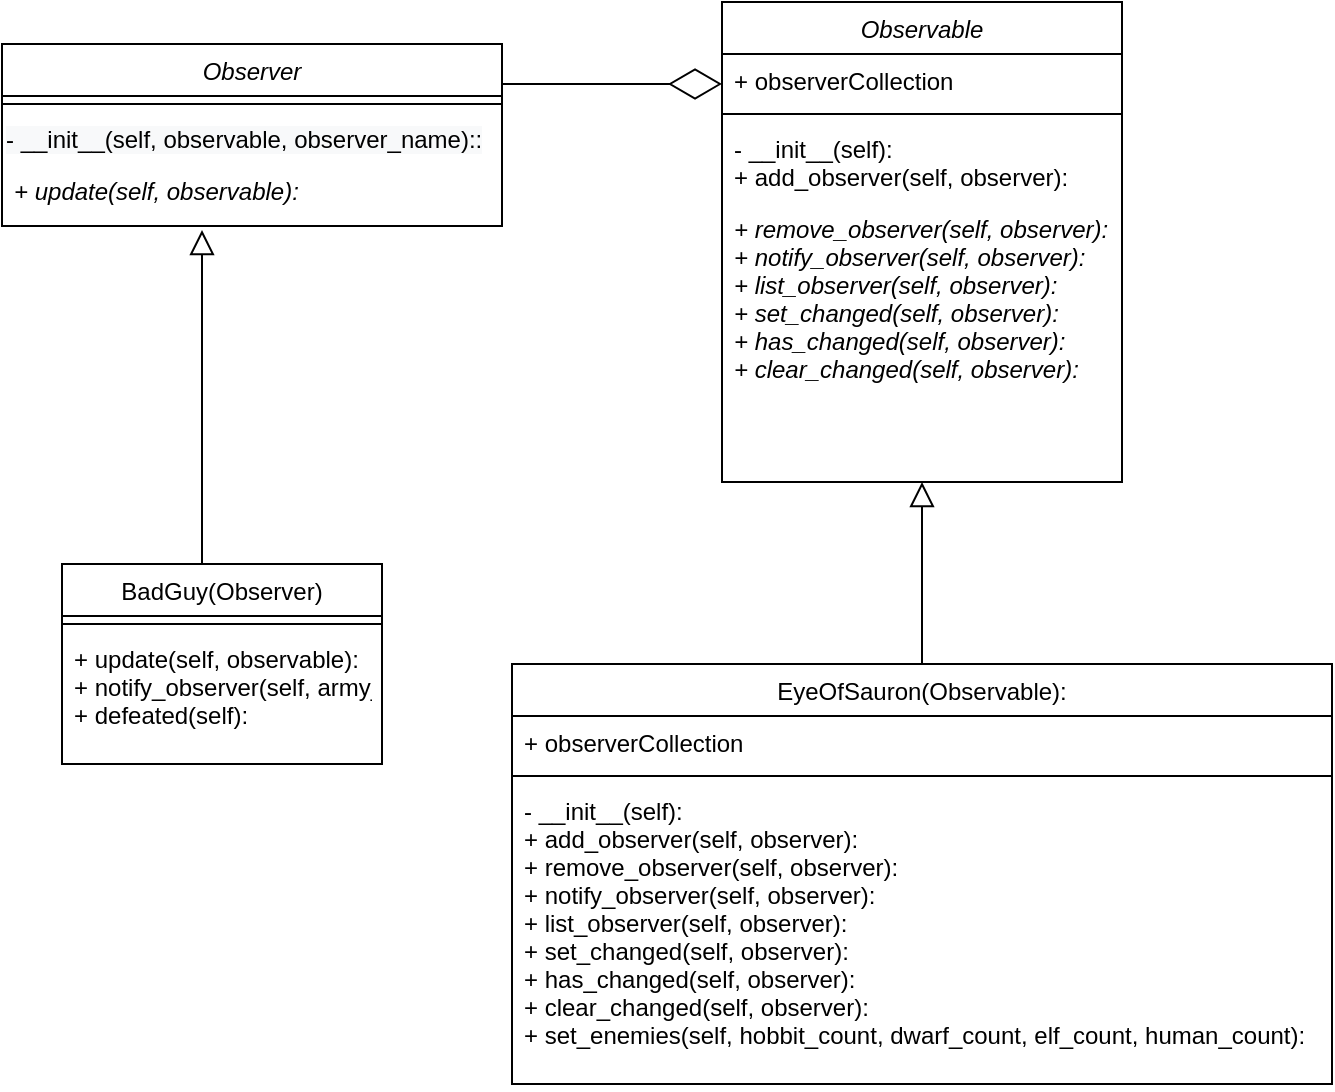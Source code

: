 <mxfile version="15.9.1" type="device"><diagram id="C5RBs43oDa-KdzZeNtuy" name="Page-1"><mxGraphModel dx="1422" dy="762" grid="1" gridSize="10" guides="1" tooltips="1" connect="1" arrows="1" fold="1" page="1" pageScale="1" pageWidth="827" pageHeight="1169" math="0" shadow="0"><root><mxCell id="WIyWlLk6GJQsqaUBKTNV-0"/><mxCell id="WIyWlLk6GJQsqaUBKTNV-1" parent="WIyWlLk6GJQsqaUBKTNV-0"/><mxCell id="8POorewHSowBwHnSgQ3R-17" value="Observer" style="swimlane;fontStyle=2;align=center;verticalAlign=top;childLayout=stackLayout;horizontal=1;startSize=26;horizontalStack=0;resizeParent=1;resizeLast=0;collapsible=1;marginBottom=0;rounded=0;shadow=0;strokeWidth=1;" vertex="1" parent="WIyWlLk6GJQsqaUBKTNV-1"><mxGeometry x="80" y="180" width="250" height="91" as="geometry"><mxRectangle x="230" y="140" width="160" height="26" as="alternateBounds"/></mxGeometry></mxCell><mxCell id="8POorewHSowBwHnSgQ3R-18" value="" style="line;html=1;strokeWidth=1;align=left;verticalAlign=middle;spacingTop=-1;spacingLeft=3;spacingRight=3;rotatable=0;labelPosition=right;points=[];portConstraint=eastwest;" vertex="1" parent="8POorewHSowBwHnSgQ3R-17"><mxGeometry y="26" width="250" height="8" as="geometry"/></mxCell><mxCell id="8POorewHSowBwHnSgQ3R-19" value="&lt;span style=&quot;color: rgb(0 , 0 , 0) ; font-family: &amp;#34;helvetica&amp;#34; ; font-size: 12px ; font-weight: 400 ; letter-spacing: normal ; text-align: left ; text-indent: 0px ; text-transform: none ; word-spacing: 0px ; background-color: rgb(248 , 249 , 250) ; display: inline ; float: none&quot;&gt;- __init__(self, observable, observer_name):&lt;/span&gt;&lt;span style=&quot;color: rgb(0 , 0 , 0) ; font-family: &amp;#34;helvetica&amp;#34; ; font-size: 12px ; font-weight: 400 ; letter-spacing: normal ; text-align: left ; text-indent: 0px ; text-transform: none ; word-spacing: 0px ; background-color: rgb(248 , 249 , 250) ; display: inline ; float: none&quot;&gt;:&lt;/span&gt;" style="text;whiteSpace=wrap;html=1;" vertex="1" parent="8POorewHSowBwHnSgQ3R-17"><mxGeometry y="34" width="250" height="26" as="geometry"/></mxCell><mxCell id="8POorewHSowBwHnSgQ3R-20" value="+ update(self, observable):" style="text;align=left;verticalAlign=top;spacingLeft=4;spacingRight=4;overflow=hidden;rotatable=0;points=[[0,0.5],[1,0.5]];portConstraint=eastwest;fontStyle=2" vertex="1" parent="8POorewHSowBwHnSgQ3R-17"><mxGeometry y="60" width="250" height="30" as="geometry"/></mxCell><mxCell id="8POorewHSowBwHnSgQ3R-21" value="BadGuy(Observer)" style="swimlane;fontStyle=0;align=center;verticalAlign=top;childLayout=stackLayout;horizontal=1;startSize=26;horizontalStack=0;resizeParent=1;resizeLast=0;collapsible=1;marginBottom=0;rounded=0;shadow=0;strokeWidth=1;" vertex="1" parent="WIyWlLk6GJQsqaUBKTNV-1"><mxGeometry x="110" y="440" width="160" height="100" as="geometry"><mxRectangle x="130" y="380" width="160" height="26" as="alternateBounds"/></mxGeometry></mxCell><mxCell id="8POorewHSowBwHnSgQ3R-22" value="" style="line;html=1;strokeWidth=1;align=left;verticalAlign=middle;spacingTop=-1;spacingLeft=3;spacingRight=3;rotatable=0;labelPosition=right;points=[];portConstraint=eastwest;" vertex="1" parent="8POorewHSowBwHnSgQ3R-21"><mxGeometry y="26" width="160" height="8" as="geometry"/></mxCell><mxCell id="8POorewHSowBwHnSgQ3R-23" value="+ update(self, observable):&#10;+ notify_observer(self, army_list):&#10;+ defeated(self):" style="text;align=left;verticalAlign=top;spacingLeft=4;spacingRight=4;overflow=hidden;rotatable=0;points=[[0,0.5],[1,0.5]];portConstraint=eastwest;" vertex="1" parent="8POorewHSowBwHnSgQ3R-21"><mxGeometry y="34" width="160" height="66" as="geometry"/></mxCell><mxCell id="8POorewHSowBwHnSgQ3R-24" value="EyeOfSauron(Observable):" style="swimlane;fontStyle=0;align=center;verticalAlign=top;childLayout=stackLayout;horizontal=1;startSize=26;horizontalStack=0;resizeParent=1;resizeLast=0;collapsible=1;marginBottom=0;rounded=0;shadow=0;strokeWidth=1;" vertex="1" parent="WIyWlLk6GJQsqaUBKTNV-1"><mxGeometry x="335" y="490" width="410" height="210" as="geometry"><mxRectangle x="340" y="380" width="170" height="26" as="alternateBounds"/></mxGeometry></mxCell><mxCell id="8POorewHSowBwHnSgQ3R-25" value="+ observerCollection" style="text;align=left;verticalAlign=top;spacingLeft=4;spacingRight=4;overflow=hidden;rotatable=0;points=[[0,0.5],[1,0.5]];portConstraint=eastwest;" vertex="1" parent="8POorewHSowBwHnSgQ3R-24"><mxGeometry y="26" width="410" height="26" as="geometry"/></mxCell><mxCell id="8POorewHSowBwHnSgQ3R-26" value="" style="line;html=1;strokeWidth=1;align=left;verticalAlign=middle;spacingTop=-1;spacingLeft=3;spacingRight=3;rotatable=0;labelPosition=right;points=[];portConstraint=eastwest;" vertex="1" parent="8POorewHSowBwHnSgQ3R-24"><mxGeometry y="52" width="410" height="8" as="geometry"/></mxCell><mxCell id="8POorewHSowBwHnSgQ3R-27" value="- __init__(self):&#10;+ add_observer(self, observer):&#10;+ remove_observer(self, observer):&#10;+ notify_observer(self, observer):&#10;+ list_observer(self, observer):&#10;+ set_changed(self, observer):&#10;+ has_changed(self, observer):&#10;+ clear_changed(self, observer):&#10;+ set_enemies(self, hobbit_count, dwarf_count, elf_count, human_count):" style="text;align=left;verticalAlign=top;spacingLeft=4;spacingRight=4;overflow=hidden;rotatable=0;points=[[0,0.5],[1,0.5]];portConstraint=eastwest;" vertex="1" parent="8POorewHSowBwHnSgQ3R-24"><mxGeometry y="60" width="410" height="150" as="geometry"/></mxCell><mxCell id="8POorewHSowBwHnSgQ3R-28" value="Observable" style="swimlane;fontStyle=2;align=center;verticalAlign=top;childLayout=stackLayout;horizontal=1;startSize=26;horizontalStack=0;resizeParent=1;resizeLast=0;collapsible=1;marginBottom=0;rounded=0;shadow=0;strokeWidth=1;" vertex="1" parent="WIyWlLk6GJQsqaUBKTNV-1"><mxGeometry x="440" y="159" width="200" height="240" as="geometry"><mxRectangle x="550" y="140" width="160" height="26" as="alternateBounds"/></mxGeometry></mxCell><mxCell id="8POorewHSowBwHnSgQ3R-29" value="+ observerCollection" style="text;align=left;verticalAlign=top;spacingLeft=4;spacingRight=4;overflow=hidden;rotatable=0;points=[[0,0.5],[1,0.5]];portConstraint=eastwest;" vertex="1" parent="8POorewHSowBwHnSgQ3R-28"><mxGeometry y="26" width="200" height="26" as="geometry"/></mxCell><mxCell id="8POorewHSowBwHnSgQ3R-30" value="" style="line;html=1;strokeWidth=1;align=left;verticalAlign=middle;spacingTop=-1;spacingLeft=3;spacingRight=3;rotatable=0;labelPosition=right;points=[];portConstraint=eastwest;" vertex="1" parent="8POorewHSowBwHnSgQ3R-28"><mxGeometry y="52" width="200" height="8" as="geometry"/></mxCell><mxCell id="8POorewHSowBwHnSgQ3R-31" value="- __init__(self):&#10;+ add_observer(self, observer):" style="text;align=left;verticalAlign=top;spacingLeft=4;spacingRight=4;overflow=hidden;rotatable=0;points=[[0,0.5],[1,0.5]];portConstraint=eastwest;fontStyle=0" vertex="1" parent="8POorewHSowBwHnSgQ3R-28"><mxGeometry y="60" width="200" height="40" as="geometry"/></mxCell><mxCell id="8POorewHSowBwHnSgQ3R-32" value="+ remove_observer(self, observer):&#10;+ notify_observer(self, observer):&#10;+ list_observer(self, observer):&#10;+ set_changed(self, observer):&#10;+ has_changed(self, observer):&#10;+ clear_changed(self, observer):" style="text;align=left;verticalAlign=top;spacingLeft=4;spacingRight=4;overflow=hidden;rotatable=0;points=[[0,0.5],[1,0.5]];portConstraint=eastwest;fontStyle=2" vertex="1" parent="8POorewHSowBwHnSgQ3R-28"><mxGeometry y="100" width="200" height="100" as="geometry"/></mxCell><mxCell id="8POorewHSowBwHnSgQ3R-33" value="" style="endArrow=diamondThin;endFill=0;endSize=24;html=1;rounded=0;" edge="1" parent="WIyWlLk6GJQsqaUBKTNV-1"><mxGeometry width="160" relative="1" as="geometry"><mxPoint x="330" y="200" as="sourcePoint"/><mxPoint x="440" y="200" as="targetPoint"/></mxGeometry></mxCell><mxCell id="8POorewHSowBwHnSgQ3R-34" value="" style="endArrow=block;endSize=10;endFill=0;shadow=0;strokeWidth=1;rounded=0;edgeStyle=elbowEdgeStyle;elbow=vertical;entryX=0.4;entryY=1.1;entryDx=0;entryDy=0;entryPerimeter=0;" edge="1" parent="WIyWlLk6GJQsqaUBKTNV-1" target="8POorewHSowBwHnSgQ3R-20"><mxGeometry width="160" relative="1" as="geometry"><mxPoint x="180" y="440" as="sourcePoint"/><mxPoint x="280" y="338" as="targetPoint"/></mxGeometry></mxCell><mxCell id="8POorewHSowBwHnSgQ3R-35" value="" style="endArrow=block;endSize=10;endFill=0;shadow=0;strokeWidth=1;rounded=0;edgeStyle=elbowEdgeStyle;elbow=vertical;entryX=0.5;entryY=1;entryDx=0;entryDy=0;" edge="1" parent="WIyWlLk6GJQsqaUBKTNV-1" target="8POorewHSowBwHnSgQ3R-28"><mxGeometry width="160" relative="1" as="geometry"><mxPoint x="540" y="490" as="sourcePoint"/><mxPoint x="430" y="388" as="targetPoint"/></mxGeometry></mxCell></root></mxGraphModel></diagram></mxfile>